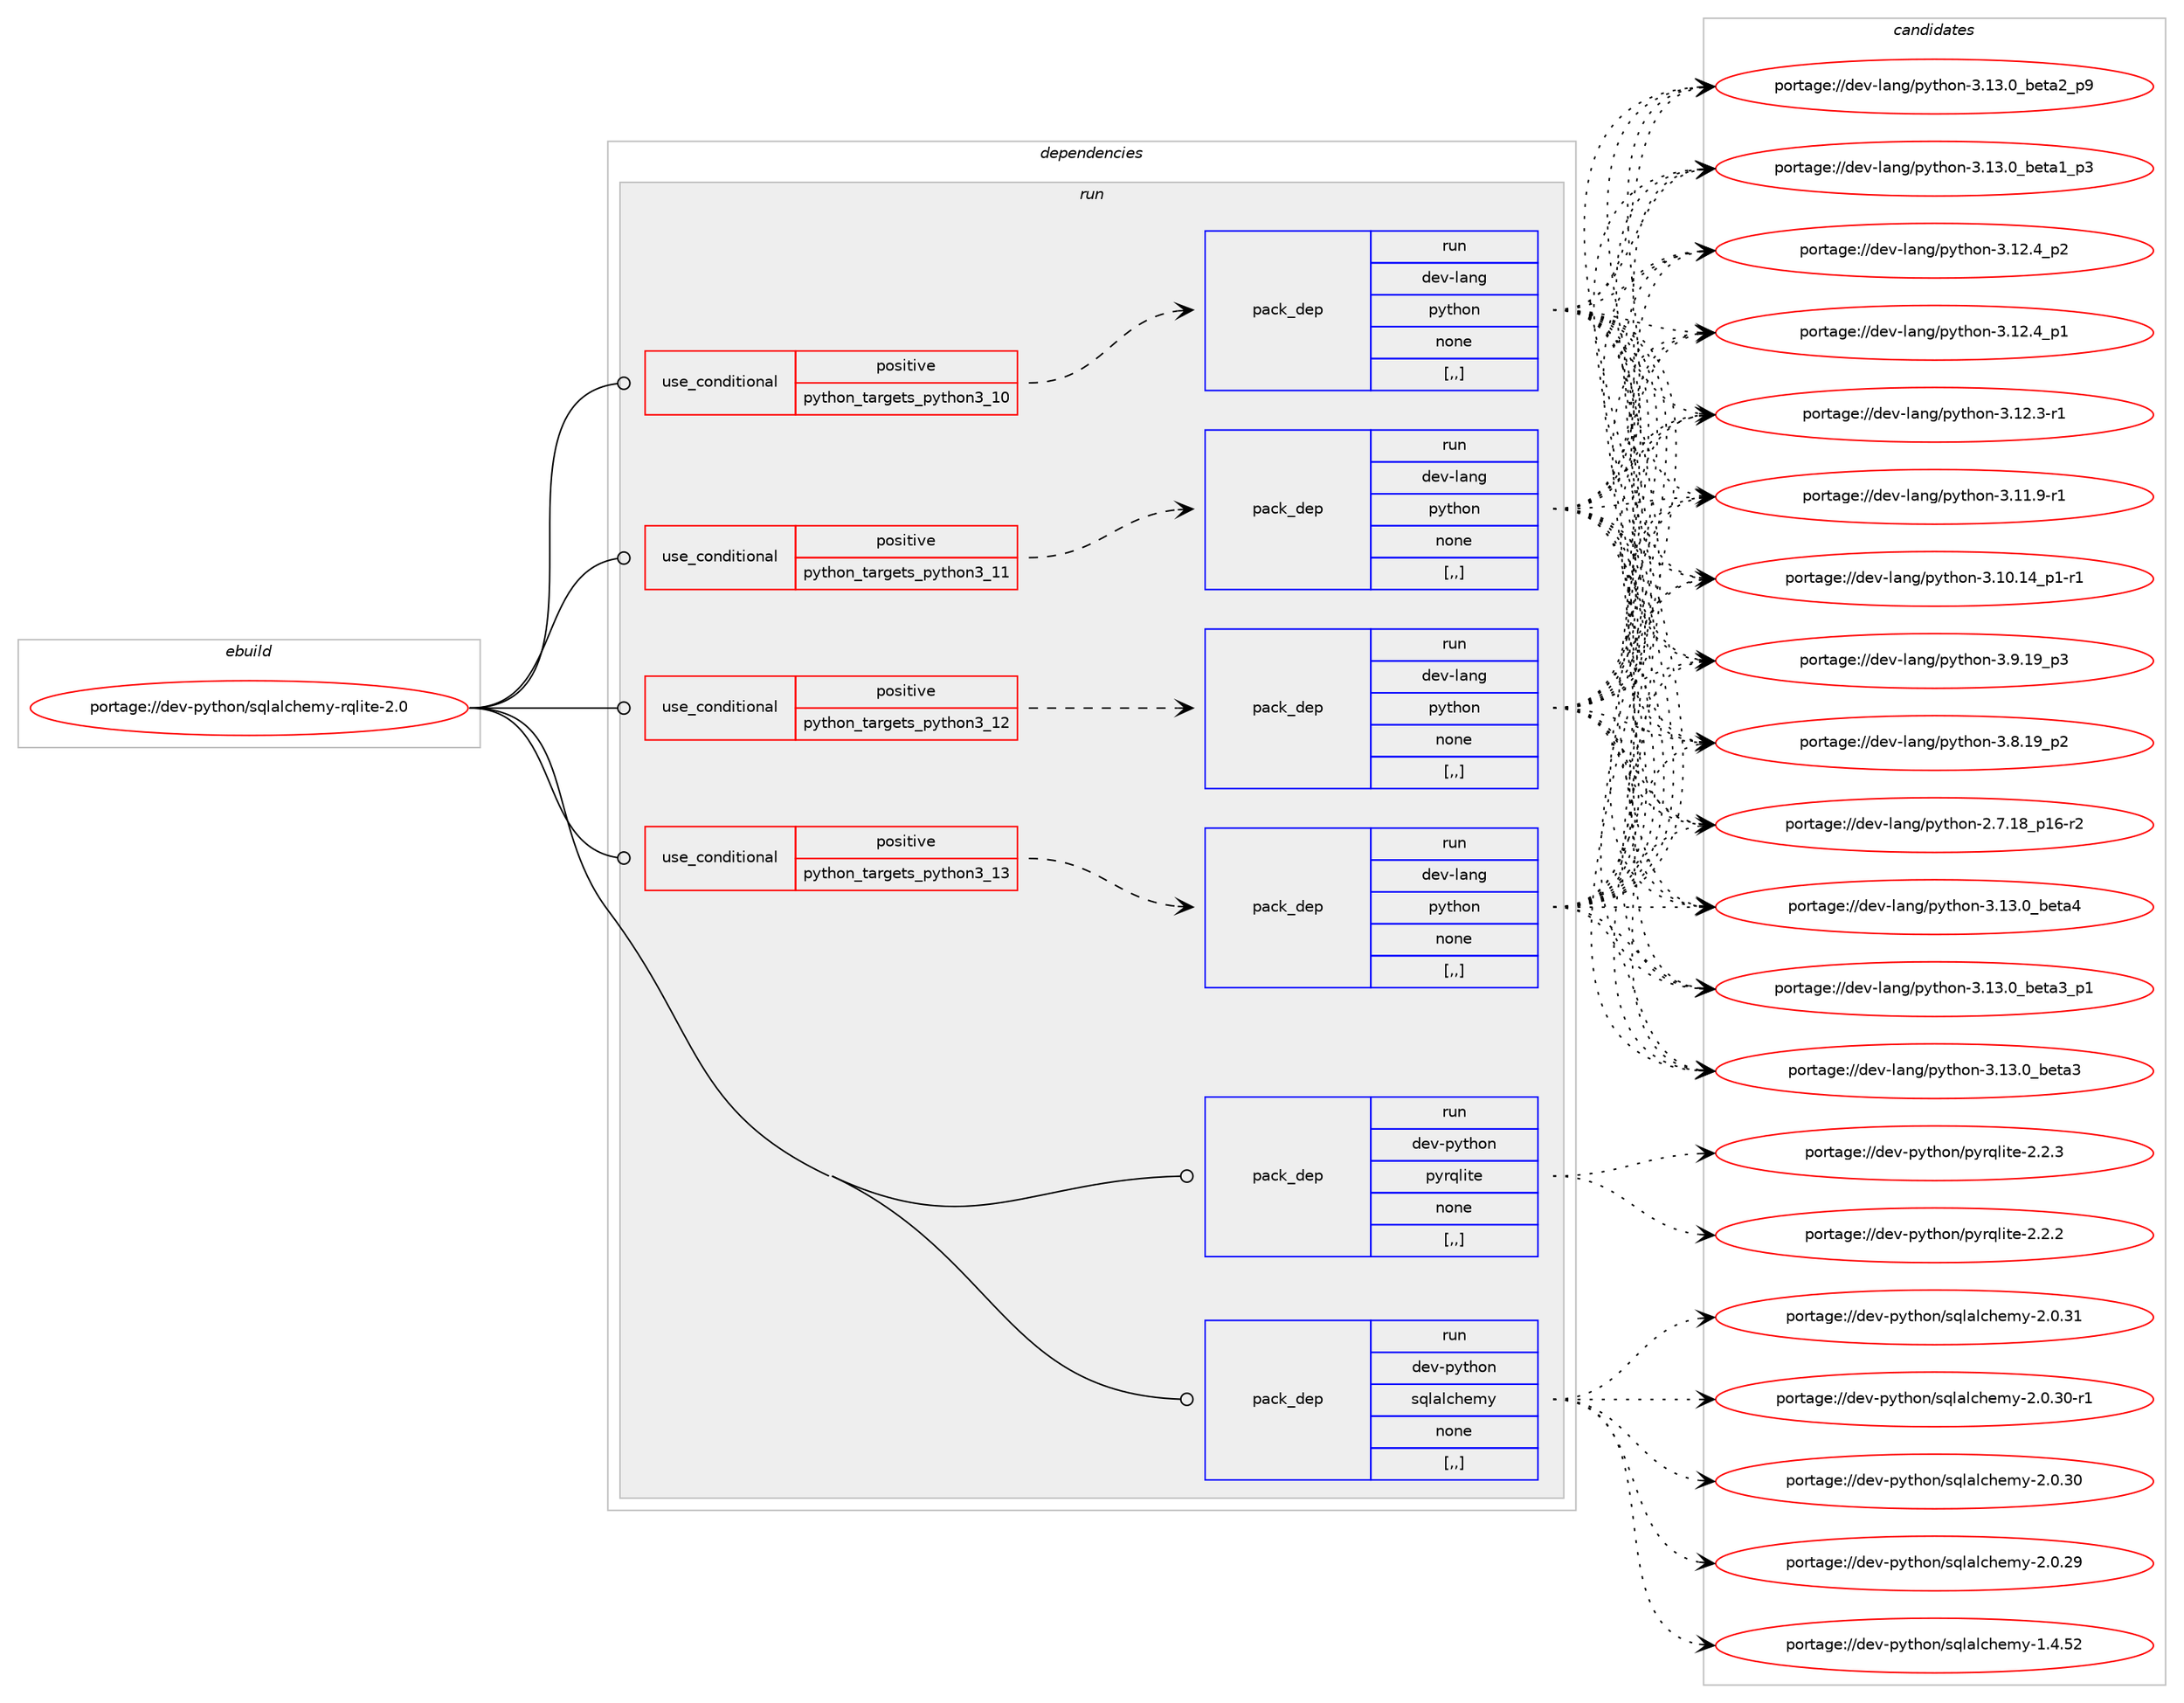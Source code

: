 digraph prolog {

# *************
# Graph options
# *************

newrank=true;
concentrate=true;
compound=true;
graph [rankdir=LR,fontname=Helvetica,fontsize=10,ranksep=1.5];#, ranksep=2.5, nodesep=0.2];
edge  [arrowhead=vee];
node  [fontname=Helvetica,fontsize=10];

# **********
# The ebuild
# **********

subgraph cluster_leftcol {
color=gray;
label=<<i>ebuild</i>>;
id [label="portage://dev-python/sqlalchemy-rqlite-2.0", color=red, width=4, href="../dev-python/sqlalchemy-rqlite-2.0.svg"];
}

# ****************
# The dependencies
# ****************

subgraph cluster_midcol {
color=gray;
label=<<i>dependencies</i>>;
subgraph cluster_compile {
fillcolor="#eeeeee";
style=filled;
label=<<i>compile</i>>;
}
subgraph cluster_compileandrun {
fillcolor="#eeeeee";
style=filled;
label=<<i>compile and run</i>>;
}
subgraph cluster_run {
fillcolor="#eeeeee";
style=filled;
label=<<i>run</i>>;
subgraph cond40121 {
dependency164878 [label=<<TABLE BORDER="0" CELLBORDER="1" CELLSPACING="0" CELLPADDING="4"><TR><TD ROWSPAN="3" CELLPADDING="10">use_conditional</TD></TR><TR><TD>positive</TD></TR><TR><TD>python_targets_python3_10</TD></TR></TABLE>>, shape=none, color=red];
subgraph pack123485 {
dependency164879 [label=<<TABLE BORDER="0" CELLBORDER="1" CELLSPACING="0" CELLPADDING="4" WIDTH="220"><TR><TD ROWSPAN="6" CELLPADDING="30">pack_dep</TD></TR><TR><TD WIDTH="110">run</TD></TR><TR><TD>dev-lang</TD></TR><TR><TD>python</TD></TR><TR><TD>none</TD></TR><TR><TD>[,,]</TD></TR></TABLE>>, shape=none, color=blue];
}
dependency164878:e -> dependency164879:w [weight=20,style="dashed",arrowhead="vee"];
}
id:e -> dependency164878:w [weight=20,style="solid",arrowhead="odot"];
subgraph cond40122 {
dependency164880 [label=<<TABLE BORDER="0" CELLBORDER="1" CELLSPACING="0" CELLPADDING="4"><TR><TD ROWSPAN="3" CELLPADDING="10">use_conditional</TD></TR><TR><TD>positive</TD></TR><TR><TD>python_targets_python3_11</TD></TR></TABLE>>, shape=none, color=red];
subgraph pack123486 {
dependency164881 [label=<<TABLE BORDER="0" CELLBORDER="1" CELLSPACING="0" CELLPADDING="4" WIDTH="220"><TR><TD ROWSPAN="6" CELLPADDING="30">pack_dep</TD></TR><TR><TD WIDTH="110">run</TD></TR><TR><TD>dev-lang</TD></TR><TR><TD>python</TD></TR><TR><TD>none</TD></TR><TR><TD>[,,]</TD></TR></TABLE>>, shape=none, color=blue];
}
dependency164880:e -> dependency164881:w [weight=20,style="dashed",arrowhead="vee"];
}
id:e -> dependency164880:w [weight=20,style="solid",arrowhead="odot"];
subgraph cond40123 {
dependency164882 [label=<<TABLE BORDER="0" CELLBORDER="1" CELLSPACING="0" CELLPADDING="4"><TR><TD ROWSPAN="3" CELLPADDING="10">use_conditional</TD></TR><TR><TD>positive</TD></TR><TR><TD>python_targets_python3_12</TD></TR></TABLE>>, shape=none, color=red];
subgraph pack123487 {
dependency164883 [label=<<TABLE BORDER="0" CELLBORDER="1" CELLSPACING="0" CELLPADDING="4" WIDTH="220"><TR><TD ROWSPAN="6" CELLPADDING="30">pack_dep</TD></TR><TR><TD WIDTH="110">run</TD></TR><TR><TD>dev-lang</TD></TR><TR><TD>python</TD></TR><TR><TD>none</TD></TR><TR><TD>[,,]</TD></TR></TABLE>>, shape=none, color=blue];
}
dependency164882:e -> dependency164883:w [weight=20,style="dashed",arrowhead="vee"];
}
id:e -> dependency164882:w [weight=20,style="solid",arrowhead="odot"];
subgraph cond40124 {
dependency164884 [label=<<TABLE BORDER="0" CELLBORDER="1" CELLSPACING="0" CELLPADDING="4"><TR><TD ROWSPAN="3" CELLPADDING="10">use_conditional</TD></TR><TR><TD>positive</TD></TR><TR><TD>python_targets_python3_13</TD></TR></TABLE>>, shape=none, color=red];
subgraph pack123488 {
dependency164885 [label=<<TABLE BORDER="0" CELLBORDER="1" CELLSPACING="0" CELLPADDING="4" WIDTH="220"><TR><TD ROWSPAN="6" CELLPADDING="30">pack_dep</TD></TR><TR><TD WIDTH="110">run</TD></TR><TR><TD>dev-lang</TD></TR><TR><TD>python</TD></TR><TR><TD>none</TD></TR><TR><TD>[,,]</TD></TR></TABLE>>, shape=none, color=blue];
}
dependency164884:e -> dependency164885:w [weight=20,style="dashed",arrowhead="vee"];
}
id:e -> dependency164884:w [weight=20,style="solid",arrowhead="odot"];
subgraph pack123489 {
dependency164886 [label=<<TABLE BORDER="0" CELLBORDER="1" CELLSPACING="0" CELLPADDING="4" WIDTH="220"><TR><TD ROWSPAN="6" CELLPADDING="30">pack_dep</TD></TR><TR><TD WIDTH="110">run</TD></TR><TR><TD>dev-python</TD></TR><TR><TD>pyrqlite</TD></TR><TR><TD>none</TD></TR><TR><TD>[,,]</TD></TR></TABLE>>, shape=none, color=blue];
}
id:e -> dependency164886:w [weight=20,style="solid",arrowhead="odot"];
subgraph pack123490 {
dependency164887 [label=<<TABLE BORDER="0" CELLBORDER="1" CELLSPACING="0" CELLPADDING="4" WIDTH="220"><TR><TD ROWSPAN="6" CELLPADDING="30">pack_dep</TD></TR><TR><TD WIDTH="110">run</TD></TR><TR><TD>dev-python</TD></TR><TR><TD>sqlalchemy</TD></TR><TR><TD>none</TD></TR><TR><TD>[,,]</TD></TR></TABLE>>, shape=none, color=blue];
}
id:e -> dependency164887:w [weight=20,style="solid",arrowhead="odot"];
}
}

# **************
# The candidates
# **************

subgraph cluster_choices {
rank=same;
color=gray;
label=<<i>candidates</i>>;

subgraph choice123485 {
color=black;
nodesep=1;
choice1001011184510897110103471121211161041111104551464951464895981011169752 [label="portage://dev-lang/python-3.13.0_beta4", color=red, width=4,href="../dev-lang/python-3.13.0_beta4.svg"];
choice10010111845108971101034711212111610411111045514649514648959810111697519511249 [label="portage://dev-lang/python-3.13.0_beta3_p1", color=red, width=4,href="../dev-lang/python-3.13.0_beta3_p1.svg"];
choice1001011184510897110103471121211161041111104551464951464895981011169751 [label="portage://dev-lang/python-3.13.0_beta3", color=red, width=4,href="../dev-lang/python-3.13.0_beta3.svg"];
choice10010111845108971101034711212111610411111045514649514648959810111697509511257 [label="portage://dev-lang/python-3.13.0_beta2_p9", color=red, width=4,href="../dev-lang/python-3.13.0_beta2_p9.svg"];
choice10010111845108971101034711212111610411111045514649514648959810111697499511251 [label="portage://dev-lang/python-3.13.0_beta1_p3", color=red, width=4,href="../dev-lang/python-3.13.0_beta1_p3.svg"];
choice100101118451089711010347112121116104111110455146495046529511250 [label="portage://dev-lang/python-3.12.4_p2", color=red, width=4,href="../dev-lang/python-3.12.4_p2.svg"];
choice100101118451089711010347112121116104111110455146495046529511249 [label="portage://dev-lang/python-3.12.4_p1", color=red, width=4,href="../dev-lang/python-3.12.4_p1.svg"];
choice100101118451089711010347112121116104111110455146495046514511449 [label="portage://dev-lang/python-3.12.3-r1", color=red, width=4,href="../dev-lang/python-3.12.3-r1.svg"];
choice100101118451089711010347112121116104111110455146494946574511449 [label="portage://dev-lang/python-3.11.9-r1", color=red, width=4,href="../dev-lang/python-3.11.9-r1.svg"];
choice100101118451089711010347112121116104111110455146494846495295112494511449 [label="portage://dev-lang/python-3.10.14_p1-r1", color=red, width=4,href="../dev-lang/python-3.10.14_p1-r1.svg"];
choice100101118451089711010347112121116104111110455146574649579511251 [label="portage://dev-lang/python-3.9.19_p3", color=red, width=4,href="../dev-lang/python-3.9.19_p3.svg"];
choice100101118451089711010347112121116104111110455146564649579511250 [label="portage://dev-lang/python-3.8.19_p2", color=red, width=4,href="../dev-lang/python-3.8.19_p2.svg"];
choice100101118451089711010347112121116104111110455046554649569511249544511450 [label="portage://dev-lang/python-2.7.18_p16-r2", color=red, width=4,href="../dev-lang/python-2.7.18_p16-r2.svg"];
dependency164879:e -> choice1001011184510897110103471121211161041111104551464951464895981011169752:w [style=dotted,weight="100"];
dependency164879:e -> choice10010111845108971101034711212111610411111045514649514648959810111697519511249:w [style=dotted,weight="100"];
dependency164879:e -> choice1001011184510897110103471121211161041111104551464951464895981011169751:w [style=dotted,weight="100"];
dependency164879:e -> choice10010111845108971101034711212111610411111045514649514648959810111697509511257:w [style=dotted,weight="100"];
dependency164879:e -> choice10010111845108971101034711212111610411111045514649514648959810111697499511251:w [style=dotted,weight="100"];
dependency164879:e -> choice100101118451089711010347112121116104111110455146495046529511250:w [style=dotted,weight="100"];
dependency164879:e -> choice100101118451089711010347112121116104111110455146495046529511249:w [style=dotted,weight="100"];
dependency164879:e -> choice100101118451089711010347112121116104111110455146495046514511449:w [style=dotted,weight="100"];
dependency164879:e -> choice100101118451089711010347112121116104111110455146494946574511449:w [style=dotted,weight="100"];
dependency164879:e -> choice100101118451089711010347112121116104111110455146494846495295112494511449:w [style=dotted,weight="100"];
dependency164879:e -> choice100101118451089711010347112121116104111110455146574649579511251:w [style=dotted,weight="100"];
dependency164879:e -> choice100101118451089711010347112121116104111110455146564649579511250:w [style=dotted,weight="100"];
dependency164879:e -> choice100101118451089711010347112121116104111110455046554649569511249544511450:w [style=dotted,weight="100"];
}
subgraph choice123486 {
color=black;
nodesep=1;
choice1001011184510897110103471121211161041111104551464951464895981011169752 [label="portage://dev-lang/python-3.13.0_beta4", color=red, width=4,href="../dev-lang/python-3.13.0_beta4.svg"];
choice10010111845108971101034711212111610411111045514649514648959810111697519511249 [label="portage://dev-lang/python-3.13.0_beta3_p1", color=red, width=4,href="../dev-lang/python-3.13.0_beta3_p1.svg"];
choice1001011184510897110103471121211161041111104551464951464895981011169751 [label="portage://dev-lang/python-3.13.0_beta3", color=red, width=4,href="../dev-lang/python-3.13.0_beta3.svg"];
choice10010111845108971101034711212111610411111045514649514648959810111697509511257 [label="portage://dev-lang/python-3.13.0_beta2_p9", color=red, width=4,href="../dev-lang/python-3.13.0_beta2_p9.svg"];
choice10010111845108971101034711212111610411111045514649514648959810111697499511251 [label="portage://dev-lang/python-3.13.0_beta1_p3", color=red, width=4,href="../dev-lang/python-3.13.0_beta1_p3.svg"];
choice100101118451089711010347112121116104111110455146495046529511250 [label="portage://dev-lang/python-3.12.4_p2", color=red, width=4,href="../dev-lang/python-3.12.4_p2.svg"];
choice100101118451089711010347112121116104111110455146495046529511249 [label="portage://dev-lang/python-3.12.4_p1", color=red, width=4,href="../dev-lang/python-3.12.4_p1.svg"];
choice100101118451089711010347112121116104111110455146495046514511449 [label="portage://dev-lang/python-3.12.3-r1", color=red, width=4,href="../dev-lang/python-3.12.3-r1.svg"];
choice100101118451089711010347112121116104111110455146494946574511449 [label="portage://dev-lang/python-3.11.9-r1", color=red, width=4,href="../dev-lang/python-3.11.9-r1.svg"];
choice100101118451089711010347112121116104111110455146494846495295112494511449 [label="portage://dev-lang/python-3.10.14_p1-r1", color=red, width=4,href="../dev-lang/python-3.10.14_p1-r1.svg"];
choice100101118451089711010347112121116104111110455146574649579511251 [label="portage://dev-lang/python-3.9.19_p3", color=red, width=4,href="../dev-lang/python-3.9.19_p3.svg"];
choice100101118451089711010347112121116104111110455146564649579511250 [label="portage://dev-lang/python-3.8.19_p2", color=red, width=4,href="../dev-lang/python-3.8.19_p2.svg"];
choice100101118451089711010347112121116104111110455046554649569511249544511450 [label="portage://dev-lang/python-2.7.18_p16-r2", color=red, width=4,href="../dev-lang/python-2.7.18_p16-r2.svg"];
dependency164881:e -> choice1001011184510897110103471121211161041111104551464951464895981011169752:w [style=dotted,weight="100"];
dependency164881:e -> choice10010111845108971101034711212111610411111045514649514648959810111697519511249:w [style=dotted,weight="100"];
dependency164881:e -> choice1001011184510897110103471121211161041111104551464951464895981011169751:w [style=dotted,weight="100"];
dependency164881:e -> choice10010111845108971101034711212111610411111045514649514648959810111697509511257:w [style=dotted,weight="100"];
dependency164881:e -> choice10010111845108971101034711212111610411111045514649514648959810111697499511251:w [style=dotted,weight="100"];
dependency164881:e -> choice100101118451089711010347112121116104111110455146495046529511250:w [style=dotted,weight="100"];
dependency164881:e -> choice100101118451089711010347112121116104111110455146495046529511249:w [style=dotted,weight="100"];
dependency164881:e -> choice100101118451089711010347112121116104111110455146495046514511449:w [style=dotted,weight="100"];
dependency164881:e -> choice100101118451089711010347112121116104111110455146494946574511449:w [style=dotted,weight="100"];
dependency164881:e -> choice100101118451089711010347112121116104111110455146494846495295112494511449:w [style=dotted,weight="100"];
dependency164881:e -> choice100101118451089711010347112121116104111110455146574649579511251:w [style=dotted,weight="100"];
dependency164881:e -> choice100101118451089711010347112121116104111110455146564649579511250:w [style=dotted,weight="100"];
dependency164881:e -> choice100101118451089711010347112121116104111110455046554649569511249544511450:w [style=dotted,weight="100"];
}
subgraph choice123487 {
color=black;
nodesep=1;
choice1001011184510897110103471121211161041111104551464951464895981011169752 [label="portage://dev-lang/python-3.13.0_beta4", color=red, width=4,href="../dev-lang/python-3.13.0_beta4.svg"];
choice10010111845108971101034711212111610411111045514649514648959810111697519511249 [label="portage://dev-lang/python-3.13.0_beta3_p1", color=red, width=4,href="../dev-lang/python-3.13.0_beta3_p1.svg"];
choice1001011184510897110103471121211161041111104551464951464895981011169751 [label="portage://dev-lang/python-3.13.0_beta3", color=red, width=4,href="../dev-lang/python-3.13.0_beta3.svg"];
choice10010111845108971101034711212111610411111045514649514648959810111697509511257 [label="portage://dev-lang/python-3.13.0_beta2_p9", color=red, width=4,href="../dev-lang/python-3.13.0_beta2_p9.svg"];
choice10010111845108971101034711212111610411111045514649514648959810111697499511251 [label="portage://dev-lang/python-3.13.0_beta1_p3", color=red, width=4,href="../dev-lang/python-3.13.0_beta1_p3.svg"];
choice100101118451089711010347112121116104111110455146495046529511250 [label="portage://dev-lang/python-3.12.4_p2", color=red, width=4,href="../dev-lang/python-3.12.4_p2.svg"];
choice100101118451089711010347112121116104111110455146495046529511249 [label="portage://dev-lang/python-3.12.4_p1", color=red, width=4,href="../dev-lang/python-3.12.4_p1.svg"];
choice100101118451089711010347112121116104111110455146495046514511449 [label="portage://dev-lang/python-3.12.3-r1", color=red, width=4,href="../dev-lang/python-3.12.3-r1.svg"];
choice100101118451089711010347112121116104111110455146494946574511449 [label="portage://dev-lang/python-3.11.9-r1", color=red, width=4,href="../dev-lang/python-3.11.9-r1.svg"];
choice100101118451089711010347112121116104111110455146494846495295112494511449 [label="portage://dev-lang/python-3.10.14_p1-r1", color=red, width=4,href="../dev-lang/python-3.10.14_p1-r1.svg"];
choice100101118451089711010347112121116104111110455146574649579511251 [label="portage://dev-lang/python-3.9.19_p3", color=red, width=4,href="../dev-lang/python-3.9.19_p3.svg"];
choice100101118451089711010347112121116104111110455146564649579511250 [label="portage://dev-lang/python-3.8.19_p2", color=red, width=4,href="../dev-lang/python-3.8.19_p2.svg"];
choice100101118451089711010347112121116104111110455046554649569511249544511450 [label="portage://dev-lang/python-2.7.18_p16-r2", color=red, width=4,href="../dev-lang/python-2.7.18_p16-r2.svg"];
dependency164883:e -> choice1001011184510897110103471121211161041111104551464951464895981011169752:w [style=dotted,weight="100"];
dependency164883:e -> choice10010111845108971101034711212111610411111045514649514648959810111697519511249:w [style=dotted,weight="100"];
dependency164883:e -> choice1001011184510897110103471121211161041111104551464951464895981011169751:w [style=dotted,weight="100"];
dependency164883:e -> choice10010111845108971101034711212111610411111045514649514648959810111697509511257:w [style=dotted,weight="100"];
dependency164883:e -> choice10010111845108971101034711212111610411111045514649514648959810111697499511251:w [style=dotted,weight="100"];
dependency164883:e -> choice100101118451089711010347112121116104111110455146495046529511250:w [style=dotted,weight="100"];
dependency164883:e -> choice100101118451089711010347112121116104111110455146495046529511249:w [style=dotted,weight="100"];
dependency164883:e -> choice100101118451089711010347112121116104111110455146495046514511449:w [style=dotted,weight="100"];
dependency164883:e -> choice100101118451089711010347112121116104111110455146494946574511449:w [style=dotted,weight="100"];
dependency164883:e -> choice100101118451089711010347112121116104111110455146494846495295112494511449:w [style=dotted,weight="100"];
dependency164883:e -> choice100101118451089711010347112121116104111110455146574649579511251:w [style=dotted,weight="100"];
dependency164883:e -> choice100101118451089711010347112121116104111110455146564649579511250:w [style=dotted,weight="100"];
dependency164883:e -> choice100101118451089711010347112121116104111110455046554649569511249544511450:w [style=dotted,weight="100"];
}
subgraph choice123488 {
color=black;
nodesep=1;
choice1001011184510897110103471121211161041111104551464951464895981011169752 [label="portage://dev-lang/python-3.13.0_beta4", color=red, width=4,href="../dev-lang/python-3.13.0_beta4.svg"];
choice10010111845108971101034711212111610411111045514649514648959810111697519511249 [label="portage://dev-lang/python-3.13.0_beta3_p1", color=red, width=4,href="../dev-lang/python-3.13.0_beta3_p1.svg"];
choice1001011184510897110103471121211161041111104551464951464895981011169751 [label="portage://dev-lang/python-3.13.0_beta3", color=red, width=4,href="../dev-lang/python-3.13.0_beta3.svg"];
choice10010111845108971101034711212111610411111045514649514648959810111697509511257 [label="portage://dev-lang/python-3.13.0_beta2_p9", color=red, width=4,href="../dev-lang/python-3.13.0_beta2_p9.svg"];
choice10010111845108971101034711212111610411111045514649514648959810111697499511251 [label="portage://dev-lang/python-3.13.0_beta1_p3", color=red, width=4,href="../dev-lang/python-3.13.0_beta1_p3.svg"];
choice100101118451089711010347112121116104111110455146495046529511250 [label="portage://dev-lang/python-3.12.4_p2", color=red, width=4,href="../dev-lang/python-3.12.4_p2.svg"];
choice100101118451089711010347112121116104111110455146495046529511249 [label="portage://dev-lang/python-3.12.4_p1", color=red, width=4,href="../dev-lang/python-3.12.4_p1.svg"];
choice100101118451089711010347112121116104111110455146495046514511449 [label="portage://dev-lang/python-3.12.3-r1", color=red, width=4,href="../dev-lang/python-3.12.3-r1.svg"];
choice100101118451089711010347112121116104111110455146494946574511449 [label="portage://dev-lang/python-3.11.9-r1", color=red, width=4,href="../dev-lang/python-3.11.9-r1.svg"];
choice100101118451089711010347112121116104111110455146494846495295112494511449 [label="portage://dev-lang/python-3.10.14_p1-r1", color=red, width=4,href="../dev-lang/python-3.10.14_p1-r1.svg"];
choice100101118451089711010347112121116104111110455146574649579511251 [label="portage://dev-lang/python-3.9.19_p3", color=red, width=4,href="../dev-lang/python-3.9.19_p3.svg"];
choice100101118451089711010347112121116104111110455146564649579511250 [label="portage://dev-lang/python-3.8.19_p2", color=red, width=4,href="../dev-lang/python-3.8.19_p2.svg"];
choice100101118451089711010347112121116104111110455046554649569511249544511450 [label="portage://dev-lang/python-2.7.18_p16-r2", color=red, width=4,href="../dev-lang/python-2.7.18_p16-r2.svg"];
dependency164885:e -> choice1001011184510897110103471121211161041111104551464951464895981011169752:w [style=dotted,weight="100"];
dependency164885:e -> choice10010111845108971101034711212111610411111045514649514648959810111697519511249:w [style=dotted,weight="100"];
dependency164885:e -> choice1001011184510897110103471121211161041111104551464951464895981011169751:w [style=dotted,weight="100"];
dependency164885:e -> choice10010111845108971101034711212111610411111045514649514648959810111697509511257:w [style=dotted,weight="100"];
dependency164885:e -> choice10010111845108971101034711212111610411111045514649514648959810111697499511251:w [style=dotted,weight="100"];
dependency164885:e -> choice100101118451089711010347112121116104111110455146495046529511250:w [style=dotted,weight="100"];
dependency164885:e -> choice100101118451089711010347112121116104111110455146495046529511249:w [style=dotted,weight="100"];
dependency164885:e -> choice100101118451089711010347112121116104111110455146495046514511449:w [style=dotted,weight="100"];
dependency164885:e -> choice100101118451089711010347112121116104111110455146494946574511449:w [style=dotted,weight="100"];
dependency164885:e -> choice100101118451089711010347112121116104111110455146494846495295112494511449:w [style=dotted,weight="100"];
dependency164885:e -> choice100101118451089711010347112121116104111110455146574649579511251:w [style=dotted,weight="100"];
dependency164885:e -> choice100101118451089711010347112121116104111110455146564649579511250:w [style=dotted,weight="100"];
dependency164885:e -> choice100101118451089711010347112121116104111110455046554649569511249544511450:w [style=dotted,weight="100"];
}
subgraph choice123489 {
color=black;
nodesep=1;
choice1001011184511212111610411111047112121114113108105116101455046504651 [label="portage://dev-python/pyrqlite-2.2.3", color=red, width=4,href="../dev-python/pyrqlite-2.2.3.svg"];
choice1001011184511212111610411111047112121114113108105116101455046504650 [label="portage://dev-python/pyrqlite-2.2.2", color=red, width=4,href="../dev-python/pyrqlite-2.2.2.svg"];
dependency164886:e -> choice1001011184511212111610411111047112121114113108105116101455046504651:w [style=dotted,weight="100"];
dependency164886:e -> choice1001011184511212111610411111047112121114113108105116101455046504650:w [style=dotted,weight="100"];
}
subgraph choice123490 {
color=black;
nodesep=1;
choice1001011184511212111610411111047115113108971089910410110912145504648465149 [label="portage://dev-python/sqlalchemy-2.0.31", color=red, width=4,href="../dev-python/sqlalchemy-2.0.31.svg"];
choice10010111845112121116104111110471151131089710899104101109121455046484651484511449 [label="portage://dev-python/sqlalchemy-2.0.30-r1", color=red, width=4,href="../dev-python/sqlalchemy-2.0.30-r1.svg"];
choice1001011184511212111610411111047115113108971089910410110912145504648465148 [label="portage://dev-python/sqlalchemy-2.0.30", color=red, width=4,href="../dev-python/sqlalchemy-2.0.30.svg"];
choice1001011184511212111610411111047115113108971089910410110912145504648465057 [label="portage://dev-python/sqlalchemy-2.0.29", color=red, width=4,href="../dev-python/sqlalchemy-2.0.29.svg"];
choice1001011184511212111610411111047115113108971089910410110912145494652465350 [label="portage://dev-python/sqlalchemy-1.4.52", color=red, width=4,href="../dev-python/sqlalchemy-1.4.52.svg"];
dependency164887:e -> choice1001011184511212111610411111047115113108971089910410110912145504648465149:w [style=dotted,weight="100"];
dependency164887:e -> choice10010111845112121116104111110471151131089710899104101109121455046484651484511449:w [style=dotted,weight="100"];
dependency164887:e -> choice1001011184511212111610411111047115113108971089910410110912145504648465148:w [style=dotted,weight="100"];
dependency164887:e -> choice1001011184511212111610411111047115113108971089910410110912145504648465057:w [style=dotted,weight="100"];
dependency164887:e -> choice1001011184511212111610411111047115113108971089910410110912145494652465350:w [style=dotted,weight="100"];
}
}

}
